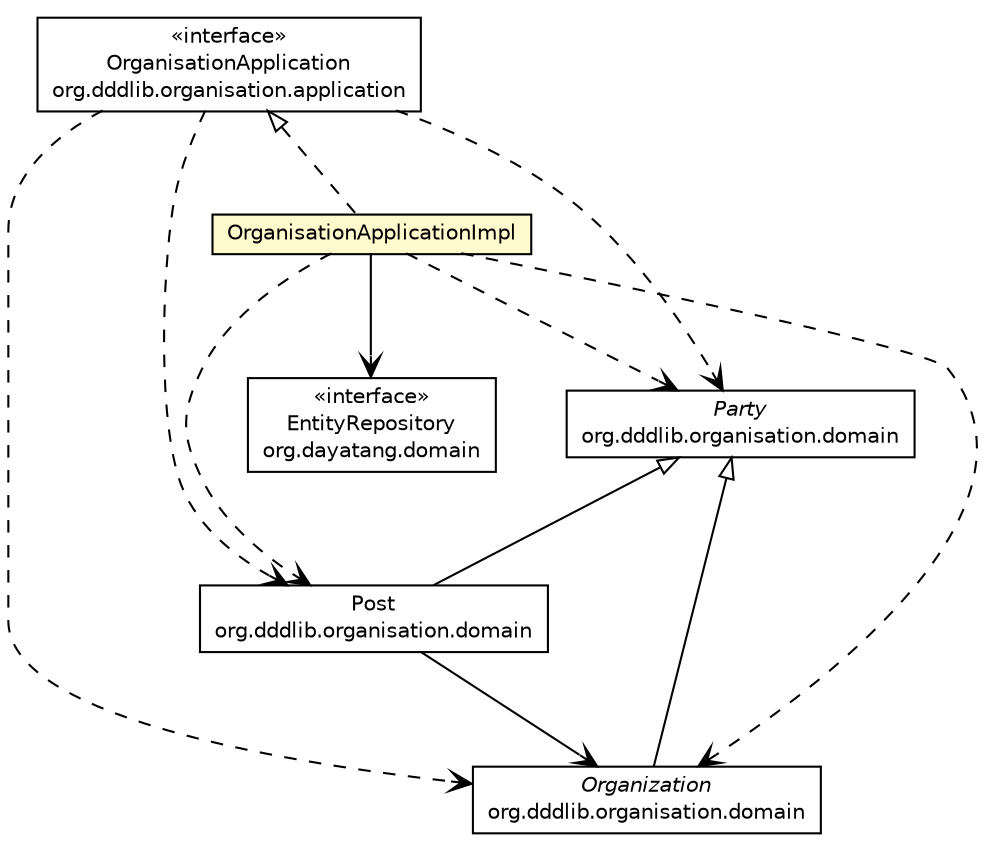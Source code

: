#!/usr/local/bin/dot
#
# Class diagram 
# Generated by UMLGraph version R5_6_6-8-g8d7759 (http://www.umlgraph.org/)
#

digraph G {
	edge [fontname="Helvetica",fontsize=10,labelfontname="Helvetica",labelfontsize=10];
	node [fontname="Helvetica",fontsize=10,shape=plaintext];
	nodesep=0.25;
	ranksep=0.5;
	// org.dayatang.domain.EntityRepository
	c74551 [label=<<table title="org.dayatang.domain.EntityRepository" border="0" cellborder="1" cellspacing="0" cellpadding="2" port="p" href="../../../../dayatang/domain/EntityRepository.html">
		<tr><td><table border="0" cellspacing="0" cellpadding="1">
<tr><td align="center" balign="center"> &#171;interface&#187; </td></tr>
<tr><td align="center" balign="center"> EntityRepository </td></tr>
<tr><td align="center" balign="center"> org.dayatang.domain </td></tr>
		</table></td></tr>
		</table>>, URL="../../../../dayatang/domain/EntityRepository.html", fontname="Helvetica", fontcolor="black", fontsize=10.0];
	// org.dddlib.organisation.domain.Post
	c74768 [label=<<table title="org.dddlib.organisation.domain.Post" border="0" cellborder="1" cellspacing="0" cellpadding="2" port="p" href="../../domain/Post.html">
		<tr><td><table border="0" cellspacing="0" cellpadding="1">
<tr><td align="center" balign="center"> Post </td></tr>
<tr><td align="center" balign="center"> org.dddlib.organisation.domain </td></tr>
		</table></td></tr>
		</table>>, URL="../../domain/Post.html", fontname="Helvetica", fontcolor="black", fontsize=10.0];
	// org.dddlib.organisation.domain.Party
	c74772 [label=<<table title="org.dddlib.organisation.domain.Party" border="0" cellborder="1" cellspacing="0" cellpadding="2" port="p" href="../../domain/Party.html">
		<tr><td><table border="0" cellspacing="0" cellpadding="1">
<tr><td align="center" balign="center"><font face="Helvetica-Oblique"> Party </font></td></tr>
<tr><td align="center" balign="center"> org.dddlib.organisation.domain </td></tr>
		</table></td></tr>
		</table>>, URL="../../domain/Party.html", fontname="Helvetica", fontcolor="black", fontsize=10.0];
	// org.dddlib.organisation.domain.Organization
	c74774 [label=<<table title="org.dddlib.organisation.domain.Organization" border="0" cellborder="1" cellspacing="0" cellpadding="2" port="p" href="../../domain/Organization.html">
		<tr><td><table border="0" cellspacing="0" cellpadding="1">
<tr><td align="center" balign="center"><font face="Helvetica-Oblique"> Organization </font></td></tr>
<tr><td align="center" balign="center"> org.dddlib.organisation.domain </td></tr>
		</table></td></tr>
		</table>>, URL="../../domain/Organization.html", fontname="Helvetica", fontcolor="black", fontsize=10.0];
	// org.dddlib.organisation.application.impl.OrganisationApplicationImpl
	c74786 [label=<<table title="org.dddlib.organisation.application.impl.OrganisationApplicationImpl" border="0" cellborder="1" cellspacing="0" cellpadding="2" port="p" bgcolor="lemonChiffon" href="./OrganisationApplicationImpl.html">
		<tr><td><table border="0" cellspacing="0" cellpadding="1">
<tr><td align="center" balign="center"> OrganisationApplicationImpl </td></tr>
		</table></td></tr>
		</table>>, URL="./OrganisationApplicationImpl.html", fontname="Helvetica", fontcolor="black", fontsize=10.0];
	// org.dddlib.organisation.application.OrganisationApplication
	c74787 [label=<<table title="org.dddlib.organisation.application.OrganisationApplication" border="0" cellborder="1" cellspacing="0" cellpadding="2" port="p" href="../OrganisationApplication.html">
		<tr><td><table border="0" cellspacing="0" cellpadding="1">
<tr><td align="center" balign="center"> &#171;interface&#187; </td></tr>
<tr><td align="center" balign="center"> OrganisationApplication </td></tr>
<tr><td align="center" balign="center"> org.dddlib.organisation.application </td></tr>
		</table></td></tr>
		</table>>, URL="../OrganisationApplication.html", fontname="Helvetica", fontcolor="black", fontsize=10.0];
	//org.dddlib.organisation.domain.Post extends org.dddlib.organisation.domain.Party
	c74772:p -> c74768:p [dir=back,arrowtail=empty];
	//org.dddlib.organisation.domain.Organization extends org.dddlib.organisation.domain.Party
	c74772:p -> c74774:p [dir=back,arrowtail=empty];
	//org.dddlib.organisation.application.impl.OrganisationApplicationImpl implements org.dddlib.organisation.application.OrganisationApplication
	c74787:p -> c74786:p [dir=back,arrowtail=empty,style=dashed];
	// org.dddlib.organisation.domain.Post NAVASSOC org.dddlib.organisation.domain.Organization
	c74768:p -> c74774:p [taillabel="", label=" "headlabel="", fontname="Helvetica", fontcolor="black", fontsize=10.0, color="black", arrowhead=open];
	// org.dddlib.organisation.application.impl.OrganisationApplicationImpl NAVASSOC org.dayatang.domain.EntityRepository
	c74786:p -> c74551:p [taillabel="", label=" "headlabel="", fontname="Helvetica", fontcolor="black", fontsize=10.0, color="black", arrowhead=open];
	// org.dddlib.organisation.application.impl.OrganisationApplicationImpl DEPEND org.dddlib.organisation.domain.Party
	c74786:p -> c74772:p [taillabel="", label=" "headlabel="", fontname="Helvetica", fontcolor="black", fontsize=10.0, color="black", arrowhead=open, style=dashed];
	// org.dddlib.organisation.application.impl.OrganisationApplicationImpl DEPEND org.dddlib.organisation.domain.Post
	c74786:p -> c74768:p [taillabel="", label=" "headlabel="", fontname="Helvetica", fontcolor="black", fontsize=10.0, color="black", arrowhead=open, style=dashed];
	// org.dddlib.organisation.application.impl.OrganisationApplicationImpl DEPEND org.dddlib.organisation.domain.Organization
	c74786:p -> c74774:p [taillabel="", label=" "headlabel="", fontname="Helvetica", fontcolor="black", fontsize=10.0, color="black", arrowhead=open, style=dashed];
	// org.dddlib.organisation.application.OrganisationApplication DEPEND org.dddlib.organisation.domain.Party
	c74787:p -> c74772:p [taillabel="", label=" "headlabel="", fontname="Helvetica", fontcolor="black", fontsize=10.0, color="black", arrowhead=open, style=dashed];
	// org.dddlib.organisation.application.OrganisationApplication DEPEND org.dddlib.organisation.domain.Post
	c74787:p -> c74768:p [taillabel="", label=" "headlabel="", fontname="Helvetica", fontcolor="black", fontsize=10.0, color="black", arrowhead=open, style=dashed];
	// org.dddlib.organisation.application.OrganisationApplication DEPEND org.dddlib.organisation.domain.Organization
	c74787:p -> c74774:p [taillabel="", label=" "headlabel="", fontname="Helvetica", fontcolor="black", fontsize=10.0, color="black", arrowhead=open, style=dashed];
}

